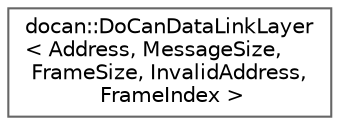 digraph "Graphical Class Hierarchy"
{
 // LATEX_PDF_SIZE
  bgcolor="transparent";
  edge [fontname=Helvetica,fontsize=10,labelfontname=Helvetica,labelfontsize=10];
  node [fontname=Helvetica,fontsize=10,shape=box,height=0.2,width=0.4];
  rankdir="LR";
  Node0 [id="Node000000",label="docan::DoCanDataLinkLayer\l\< Address, MessageSize,\l FrameSize, InvalidAddress,\l FrameIndex \>",height=0.2,width=0.4,color="grey40", fillcolor="white", style="filled",URL="$d2/d00/structdocan_1_1DoCanDataLinkLayer.html",tooltip=" "];
}
